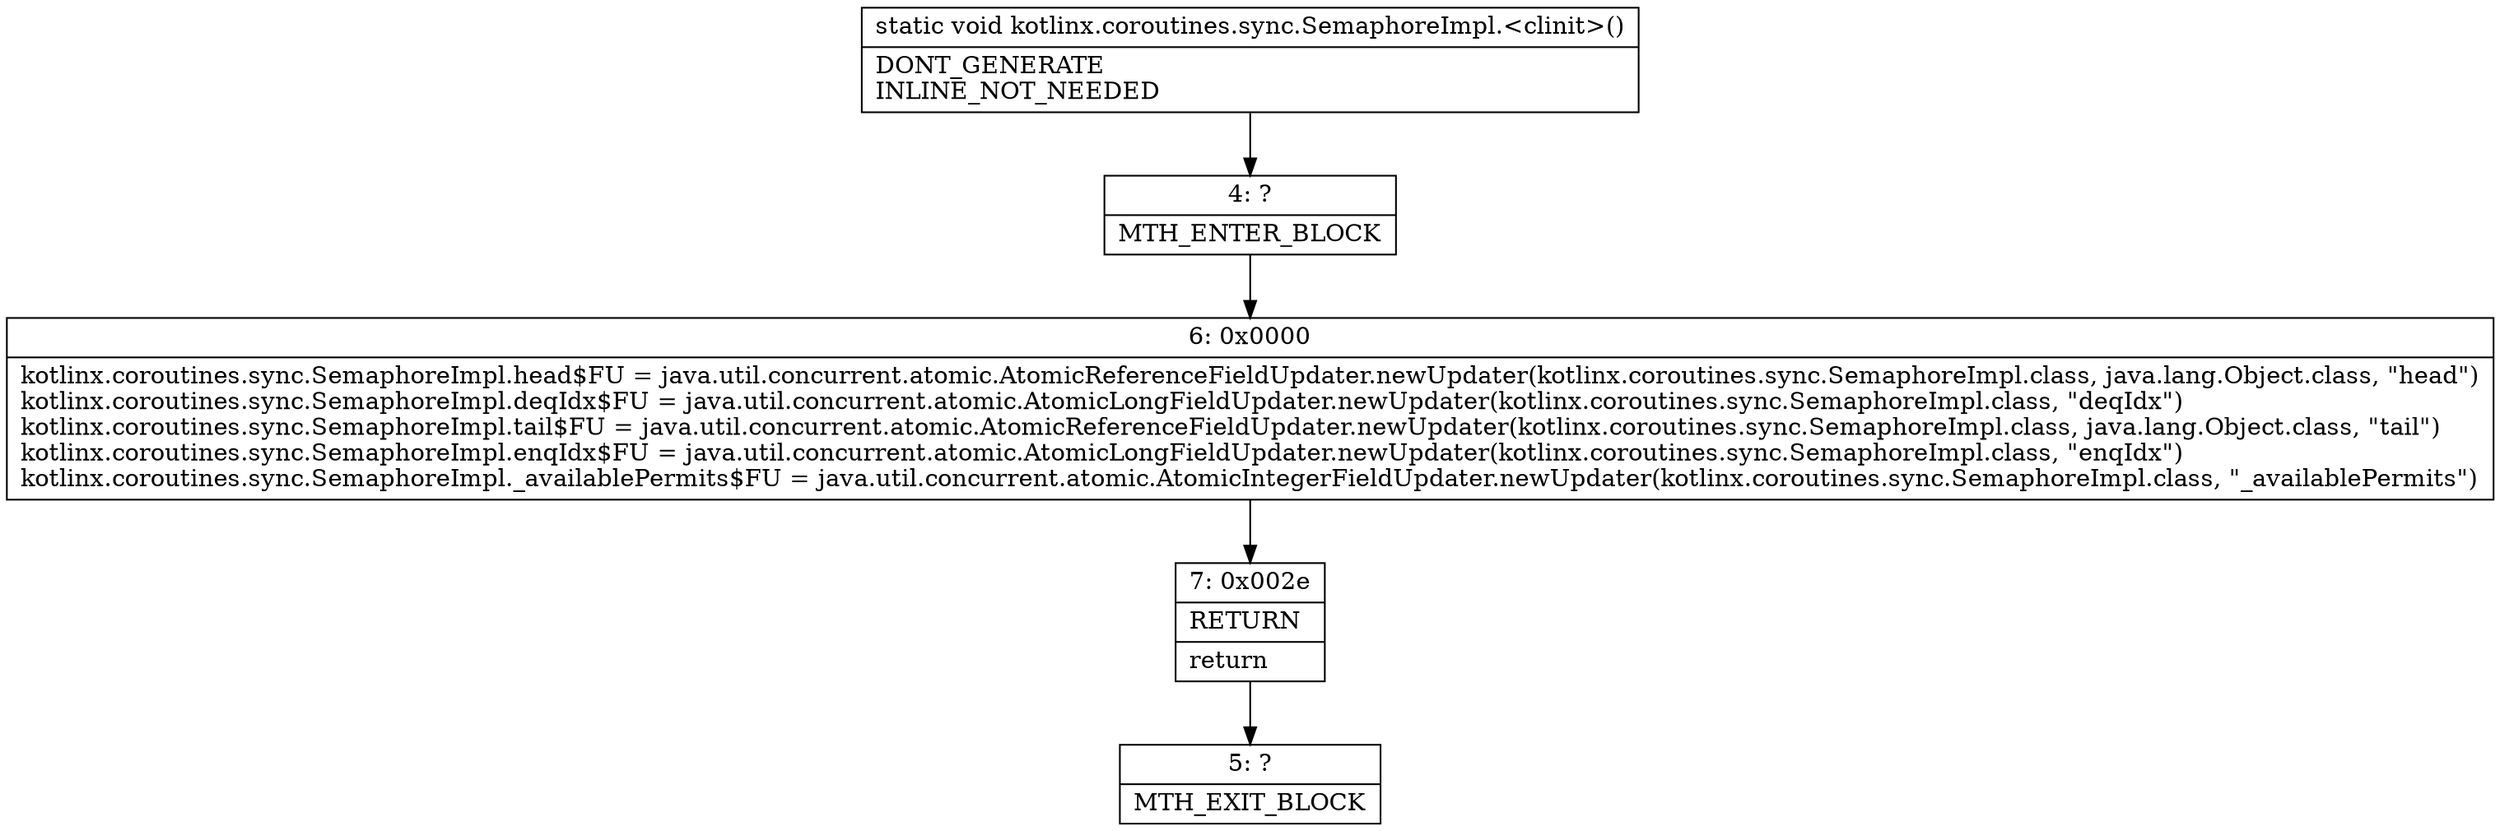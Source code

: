 digraph "CFG forkotlinx.coroutines.sync.SemaphoreImpl.\<clinit\>()V" {
Node_4 [shape=record,label="{4\:\ ?|MTH_ENTER_BLOCK\l}"];
Node_6 [shape=record,label="{6\:\ 0x0000|kotlinx.coroutines.sync.SemaphoreImpl.head$FU = java.util.concurrent.atomic.AtomicReferenceFieldUpdater.newUpdater(kotlinx.coroutines.sync.SemaphoreImpl.class, java.lang.Object.class, \"head\")\lkotlinx.coroutines.sync.SemaphoreImpl.deqIdx$FU = java.util.concurrent.atomic.AtomicLongFieldUpdater.newUpdater(kotlinx.coroutines.sync.SemaphoreImpl.class, \"deqIdx\")\lkotlinx.coroutines.sync.SemaphoreImpl.tail$FU = java.util.concurrent.atomic.AtomicReferenceFieldUpdater.newUpdater(kotlinx.coroutines.sync.SemaphoreImpl.class, java.lang.Object.class, \"tail\")\lkotlinx.coroutines.sync.SemaphoreImpl.enqIdx$FU = java.util.concurrent.atomic.AtomicLongFieldUpdater.newUpdater(kotlinx.coroutines.sync.SemaphoreImpl.class, \"enqIdx\")\lkotlinx.coroutines.sync.SemaphoreImpl._availablePermits$FU = java.util.concurrent.atomic.AtomicIntegerFieldUpdater.newUpdater(kotlinx.coroutines.sync.SemaphoreImpl.class, \"_availablePermits\")\l}"];
Node_7 [shape=record,label="{7\:\ 0x002e|RETURN\l|return\l}"];
Node_5 [shape=record,label="{5\:\ ?|MTH_EXIT_BLOCK\l}"];
MethodNode[shape=record,label="{static void kotlinx.coroutines.sync.SemaphoreImpl.\<clinit\>()  | DONT_GENERATE\lINLINE_NOT_NEEDED\l}"];
MethodNode -> Node_4;Node_4 -> Node_6;
Node_6 -> Node_7;
Node_7 -> Node_5;
}

